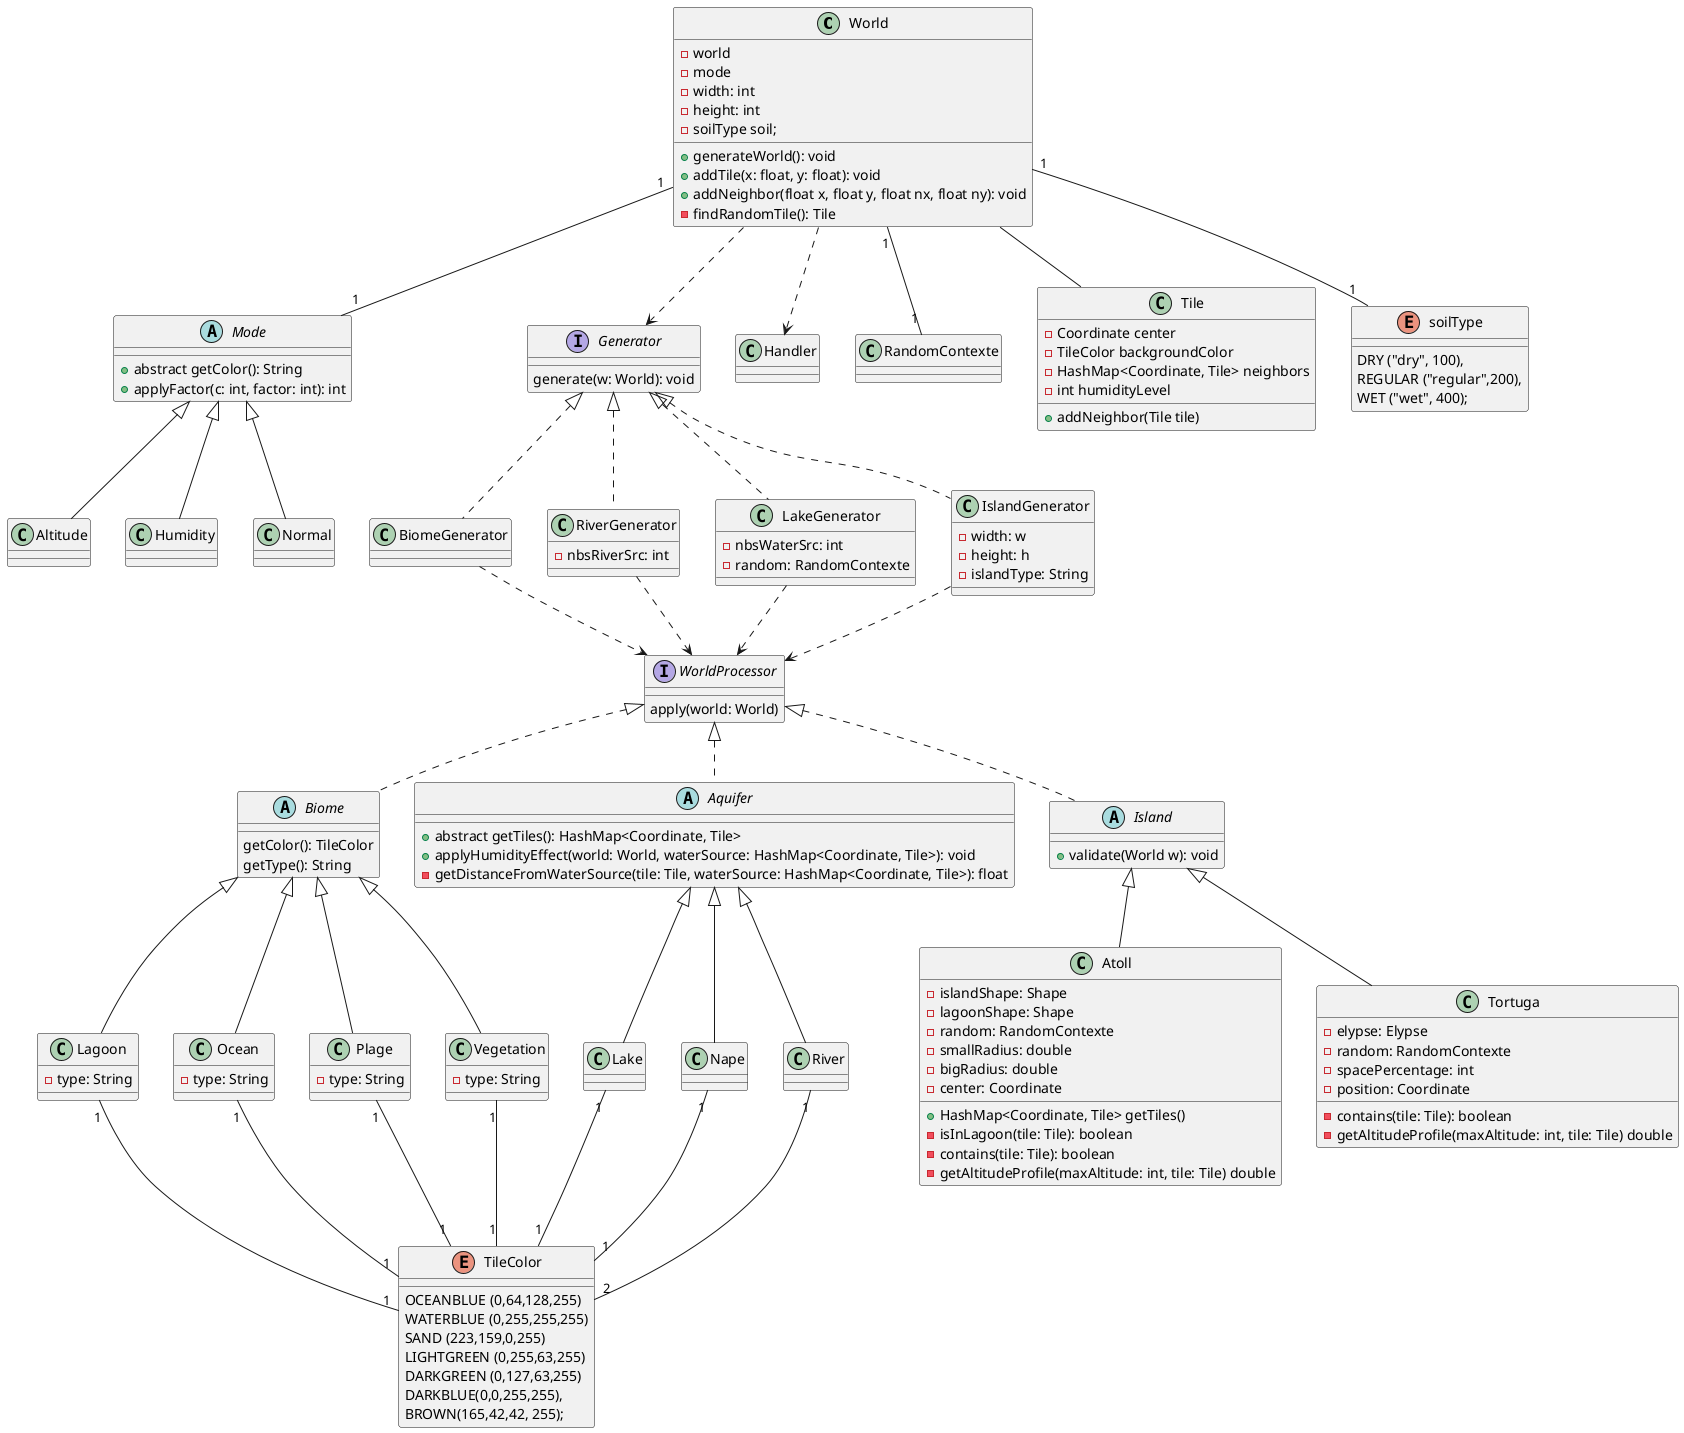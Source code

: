 @startuml

class World {
    - world
    - mode
    - width: int
    - height: int
    - soilType soil;

    + generateWorld(): void
    + addTile(x: float, y: float): void
    + addNeighbor(float x, float y, float nx, float ny): void
    - findRandomTile(): Tile
}

class Handler

class RandomContexte

Interface WorldProcessor {
    apply(world: World)
}

''' Generator '''
Interface Generator {
    generate(w: World): void
}

Class BiomeGenerator

Class RiverGenerator {
    - nbsRiverSrc: int
}

Class LakeGenerator {
    - nbsWaterSrc: int
    - random: RandomContexte
}

Class IslandGenerator {
    - width: w
    - height: h
    - islandType: String
}

BiomeGenerator .up.|> Generator
IslandGenerator .up.|> Generator
RiverGenerator .up.|> Generator
LakeGenerator .up.|> Generator



''' Island '''
Abstract Island {
    + validate(World w): void
}

class Atoll {
    - islandShape: Shape
    - lagoonShape: Shape
    - random: RandomContexte
    - smallRadius: double
    - bigRadius: double
    - center: Coordinate
    + HashMap<Coordinate, Tile> getTiles()
    - isInLagoon(tile: Tile): boolean
    - contains(tile: Tile): boolean
    - getAltitudeProfile(maxAltitude: int, tile: Tile) double
}

Class Tortuga{
    - elypse: Elypse
    - random: RandomContexte
    - spacePercentage: int
    - position: Coordinate
    - contains(tile: Tile): boolean
    - getAltitudeProfile(maxAltitude: int, tile: Tile) double
}

Atoll -up-|> Island
Tortuga -up-|> Island



''' Aquifer '''
Abstract Aquifer {
        + abstract getTiles(): HashMap<Coordinate, Tile>
        + applyHumidityEffect(world: World, waterSource: HashMap<Coordinate, Tile>): void
        - getDistanceFromWaterSource(tile: Tile, waterSource: HashMap<Coordinate, Tile>): float
}

class Lake

class Nape

Lake -up-|> Aquifer
Nape -up-|> Aquifer
River -up-|> Aquifer

''' Biome '''
Abstract Biome {
    getColor(): TileColor
    getType(): String
}

class Lagoon {
    - type: String
}

class Ocean{
    - type: String
}

class Plage{
    - type: String
}

class Vegetation{
    - type: String
}

Vegetation -up-|> Biome
Lagoon -up-|> Biome
Ocean -up-|> Biome
Plage -up-|> Biome

''' Mode '''

Abstract Mode {
    + abstract getColor(): String
    + applyFactor(c: int, factor: int): int
}

class Altitude
class Humidity
class Normal

Altitude -up-|> Mode
Humidity -up-|> Mode
Normal -up-|> Mode

Class Tile{
    - Coordinate center
    - TileColor backgroundColor
    - HashMap<Coordinate, Tile> neighbors
    - int humidityLevel
    + addNeighbor(Tile tile)
}

Enum TileColor{
    OCEANBLUE (0,64,128,255)
    WATERBLUE (0,255,255,255)
    SAND (223,159,0,255)
    LIGHTGREEN (0,255,63,255)
    DARKGREEN (0,127,63,255)
    DARKBLUE(0,0,255,255),
    BROWN(165,42,42, 255);
}

Enum soilType {
    DRY ("dry", 100),
    REGULAR ("regular",200),
    WET ("wet", 400);
}

World -- Tile
World ..> Generator
World ..> Handler
World "1" -- "1" soilType
World "1" -- "1" RandomContexte
World "1" -- "1" Mode

Biome .up.|> WorldProcessor
Island .up.|> WorldProcessor
Aquifer .up.|> WorldProcessor


BiomeGenerator ..> WorldProcessor
IslandGenerator ..> WorldProcessor
RiverGenerator ..> WorldProcessor
LakeGenerator ..> WorldProcessor

Lake "1" -- "1" TileColor
Nape "1" -- "1" TileColor
River "1" -- "2" TileColor

Plage "1" -- "1" TileColor
Ocean "1" -- "1" TileColor
Vegetation "1" -- "1" TileColor
Lagoon "1" -- "1" TileColor





@enduml